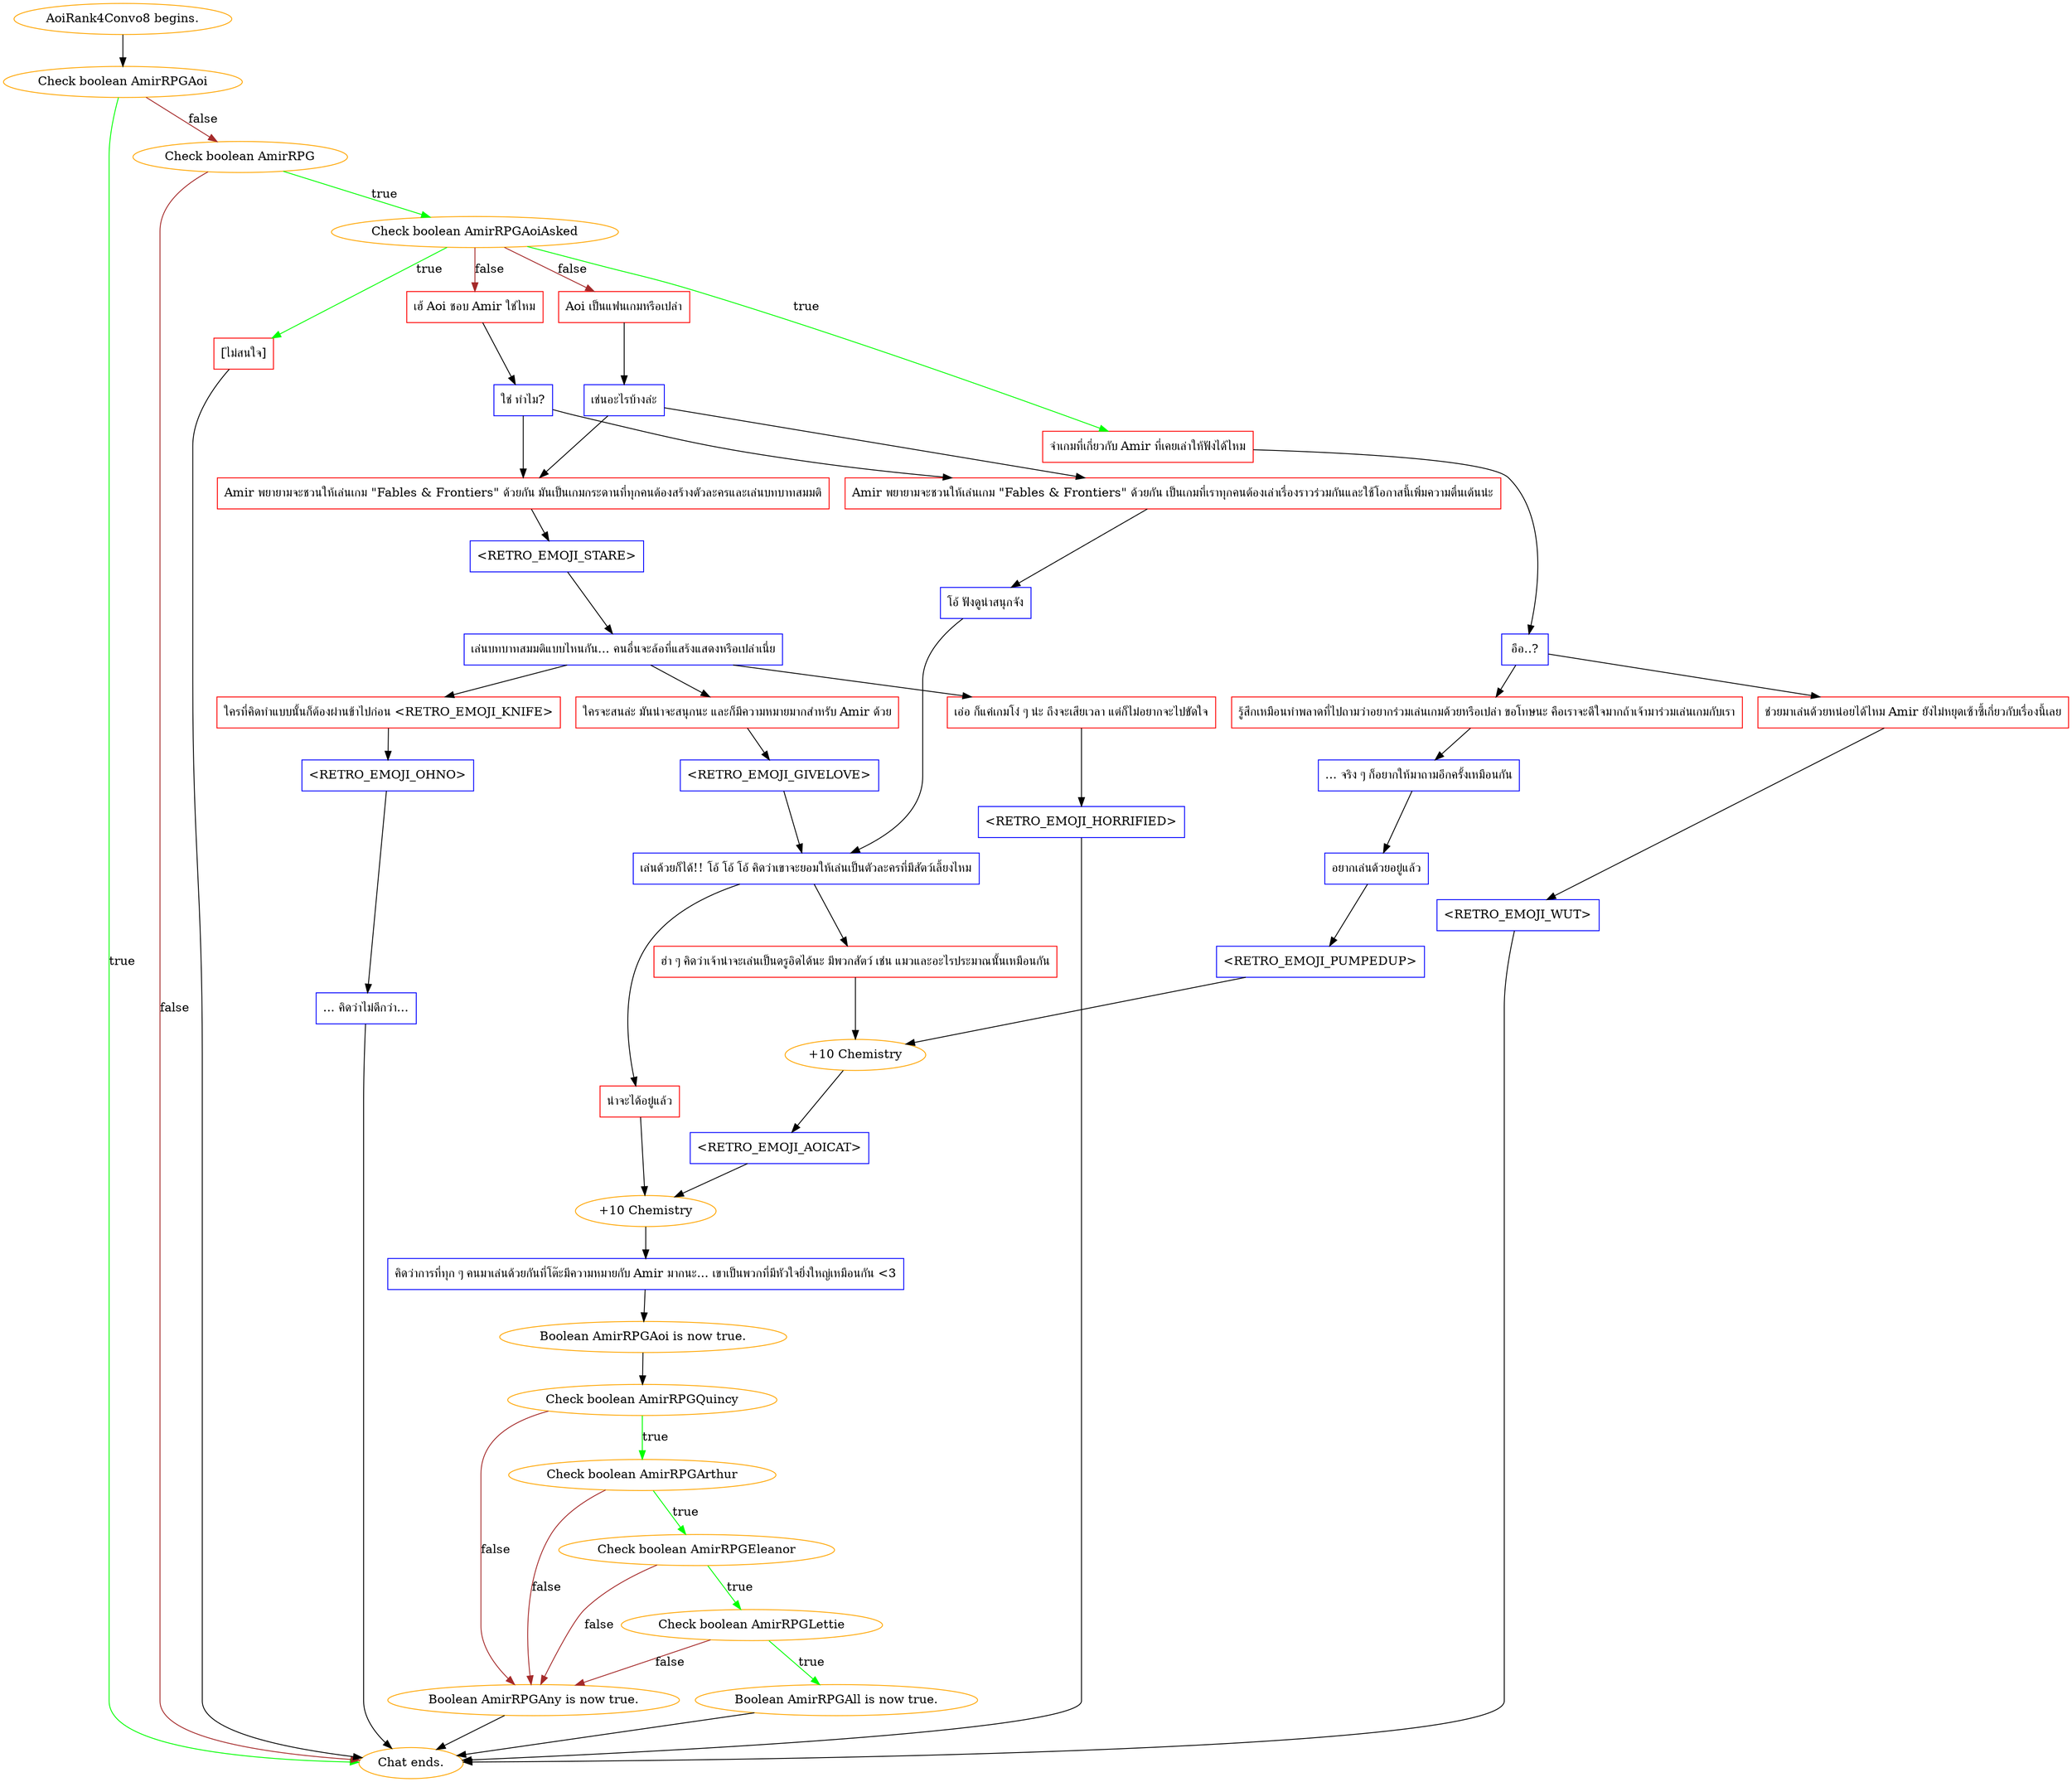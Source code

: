 digraph {
	"AoiRank4Convo8 begins." [color=orange];
		"AoiRank4Convo8 begins." -> j898937519;
	j898937519 [label="Check boolean AmirRPGAoi",color=orange];
		j898937519 -> "Chat ends." [label=true,color=green];
		j898937519 -> j3050584205 [label=false,color=brown];
	"Chat ends." [color=orange];
	j3050584205 [label="Check boolean AmirRPG",color=orange];
		j3050584205 -> j3798034211 [label=true,color=green];
		j3050584205 -> "Chat ends." [label=false,color=brown];
	j3798034211 [label="Check boolean AmirRPGAoiAsked",color=orange];
		j3798034211 -> j231464920 [label=true,color=green];
		j3798034211 -> j3001038503 [label=true,color=green];
		j3798034211 -> j3365805203 [label=false,color=brown];
		j3798034211 -> j3475266744 [label=false,color=brown];
	j231464920 [label="จำเกมที่เกี่ยวกับ Amir ที่เคยเล่าให้ฟังได้ไหม",shape=box,color=red];
		j231464920 -> j1286265512;
	j3001038503 [label="[ไม่สนใจ]",shape=box,color=red];
		j3001038503 -> "Chat ends.";
	j3365805203 [label="เฮ้ Aoi ชอบ Amir ใช่ไหม",shape=box,color=red];
		j3365805203 -> j1348456393;
	j3475266744 [label="Aoi เป็นแฟนเกมหรือเปล่า",shape=box,color=red];
		j3475266744 -> j3372403709;
	j1286265512 [label="อือ..?",shape=box,color=blue];
		j1286265512 -> j3991902937;
		j1286265512 -> j3389737129;
	j1348456393 [label="ใช่ ทำไม?",shape=box,color=blue];
		j1348456393 -> j418994334;
		j1348456393 -> j2618901900;
	j3372403709 [label="เช่นอะไรบ้างล่ะ",shape=box,color=blue];
		j3372403709 -> j418994334;
		j3372403709 -> j2618901900;
	j3991902937 [label="รู้สึกเหมือนทำพลาดที่ไปถามว่าอยากร่วมเล่นเกมด้วยหรือเปล่า ขอโทษนะ คือเราจะดีใจมากถ้าเจ้ามาร่วมเล่นเกมกับเรา",shape=box,color=red];
		j3991902937 -> j1690113320;
	j3389737129 [label="ช่วยมาเล่นด้วยหน่อยได้ไหม Amir ยังไม่หยุดเซ้าซี้เกี่ยวกับเรื่องนี้เลย",shape=box,color=red];
		j3389737129 -> j3957335874;
	j418994334 [label="Amir พยายามจะชวนให้เล่นเกม \"Fables & Frontiers\" ด้วยกัน มันเป็นเกมกระดานที่ทุกคนต้องสร้างตัวละครและเล่นบทบาทสมมติ",shape=box,color=red];
		j418994334 -> j3832983103;
	j2618901900 [label="Amir พยายามจะชวนให้เล่นเกม \"Fables & Frontiers\" ด้วยกัน เป็นเกมที่เราทุกคนต้องเล่าเรื่องราวร่วมกันและใช้โอกาสนี้เพิ่มความตื่นเต้นน่ะ",shape=box,color=red];
		j2618901900 -> j1300761196;
	j1690113320 [label="... จริง ๆ ก็อยากให้มาถามอีกครั้งเหมือนกัน",shape=box,color=blue];
		j1690113320 -> j3700331328;
	j3957335874 [label="<RETRO_EMOJI_WUT>",shape=box,color=blue];
		j3957335874 -> "Chat ends.";
	j3832983103 [label="<RETRO_EMOJI_STARE>",shape=box,color=blue];
		j3832983103 -> j1693152899;
	j1300761196 [label="โอ้ ฟังดูน่าสนุกจัง",shape=box,color=blue];
		j1300761196 -> j2099482530;
	j3700331328 [label="อยากเล่นด้วยอยู่แล้ว",shape=box,color=blue];
		j3700331328 -> j3042597593;
	j1693152899 [label="เล่นบทบาทสมมติแบบไหนกัน... คนอื่นจะล้อที่แสร้งแสดงหรือเปล่าเนี่ย",shape=box,color=blue];
		j1693152899 -> j2144173174;
		j1693152899 -> j2552383441;
		j1693152899 -> j239156100;
	j2099482530 [label="เล่นด้วยก็ได้!! โอ้ โอ้ โอ้ คิดว่าเขาจะยอมให้เล่นเป็นตัวละครที่มีสัตว์เลี้ยงไหม",shape=box,color=blue];
		j2099482530 -> j2090942055;
		j2099482530 -> j2540604958;
	j3042597593 [label="<RETRO_EMOJI_PUMPEDUP>",shape=box,color=blue];
		j3042597593 -> j3958887387;
	j2144173174 [label="เอ่อ ก็แค่เกมโง่ ๆ น่ะ ถึงจะเสียเวลา แต่ก็ไม่อยากจะไปขัดใจ",shape=box,color=red];
		j2144173174 -> j1160114699;
	j2552383441 [label="ใครที่คิดทำแบบนั้นก็ต้องผ่านข้าไปก่อน <RETRO_EMOJI_KNIFE>",shape=box,color=red];
		j2552383441 -> j2478449832;
	j239156100 [label="ใครจะสนล่ะ มันน่าจะสนุกนะ และก็มีความหมายมากสำหรับ Amir ด้วย",shape=box,color=red];
		j239156100 -> j280946454;
	j2090942055 [label="ฮ่า ๆ คิดว่าเจ้าน่าจะเล่นเป็นดรูอิดได้นะ มีพวกสัตว์ เช่น แมวและอะไรประมาณนั้นเหมือนกัน",shape=box,color=red];
		j2090942055 -> j3958887387;
	j2540604958 [label="น่าจะได้อยู่แล้ว",shape=box,color=red];
		j2540604958 -> j947238148;
	j3958887387 [label="+10 Chemistry",color=orange];
		j3958887387 -> j1541127915;
	j1160114699 [label="<RETRO_EMOJI_HORRIFIED>",shape=box,color=blue];
		j1160114699 -> "Chat ends.";
	j2478449832 [label="<RETRO_EMOJI_OHNO>",shape=box,color=blue];
		j2478449832 -> j1804475502;
	j280946454 [label="<RETRO_EMOJI_GIVELOVE>",shape=box,color=blue];
		j280946454 -> j2099482530;
	j947238148 [label="+10 Chemistry",color=orange];
		j947238148 -> j1805177265;
	j1541127915 [label="<RETRO_EMOJI_AOICAT>",shape=box,color=blue];
		j1541127915 -> j947238148;
	j1804475502 [label="... คิดว่าไม่ดีกว่า...",shape=box,color=blue];
		j1804475502 -> "Chat ends.";
	j1805177265 [label="คิดว่าการที่ทุก ๆ คนมาเล่นด้วยกันที่โต๊ะมีความหมายกับ Amir มากนะ... เขาเป็นพวกที่มีหัวใจยิ่งใหญ่เหมือนกัน <3",shape=box,color=blue];
		j1805177265 -> j2166522801;
	j2166522801 [label="Boolean AmirRPGAoi is now true.",color=orange];
		j2166522801 -> j1687186872;
	j1687186872 [label="Check boolean AmirRPGQuincy",color=orange];
		j1687186872 -> j2937353572 [label=true,color=green];
		j1687186872 -> j1992773596 [label=false,color=brown];
	j2937353572 [label="Check boolean AmirRPGArthur",color=orange];
		j2937353572 -> j1760217149 [label=true,color=green];
		j2937353572 -> j1992773596 [label=false,color=brown];
	j1992773596 [label="Boolean AmirRPGAny is now true.",color=orange];
		j1992773596 -> "Chat ends.";
	j1760217149 [label="Check boolean AmirRPGEleanor",color=orange];
		j1760217149 -> j2625085541 [label=true,color=green];
		j1760217149 -> j1992773596 [label=false,color=brown];
	j2625085541 [label="Check boolean AmirRPGLettie",color=orange];
		j2625085541 -> j2677000302 [label=true,color=green];
		j2625085541 -> j1992773596 [label=false,color=brown];
	j2677000302 [label="Boolean AmirRPGAll is now true.",color=orange];
		j2677000302 -> "Chat ends.";
}